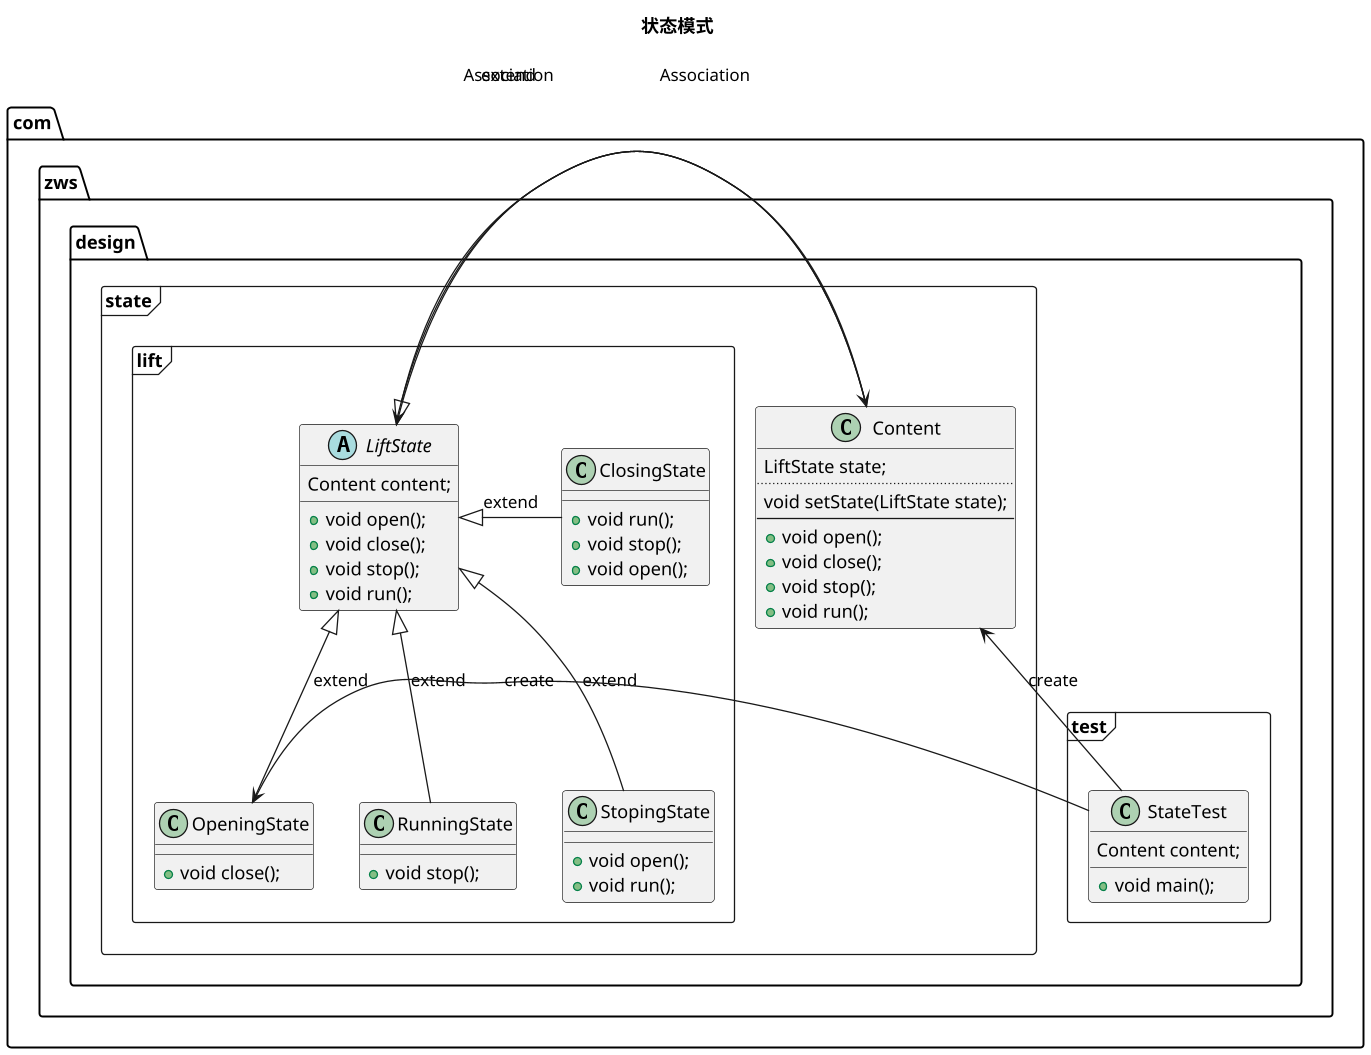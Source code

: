 @startuml

title 状态模式
scale 1.3

package com.zws.design.state.lift <<Frame>>{
    abstract class LiftState{
        Content content;
        + void open();
        + void close();
        + void stop();
        + void run();
    }

    class OpeningState{
        + void close();
    }

    class RunningState{
        + void stop();
    }

    class StopingState{
        + void open();
        + void run();
    }

    class ClosingState{
        + void run();
        + void stop();
        + void open();
    }
}

package com.zws.design.state <<Frame>>{
     class Content{
             LiftState state;
             ..
             void setState(LiftState state);
             --
             + void open();
             + void close();
             + void stop();
             + void run();
         }
 }

 package com.zws.design.test <<Frame>>{
     class StateTest{
        Content content;
        + void main();
     }
 }
    Content -|> LiftState: extend
    Content -> LiftState: Association
    LiftState -> Content: Association
    OpeningState -up-|> LiftState: extend
    RunningState -up-|> LiftState: extend
    StopingState -up-|> LiftState: extend
    ClosingState -left-|> LiftState: extend
    StateTest-up-> Content: create
    StateTest-right-> OpeningState: create
@enduml